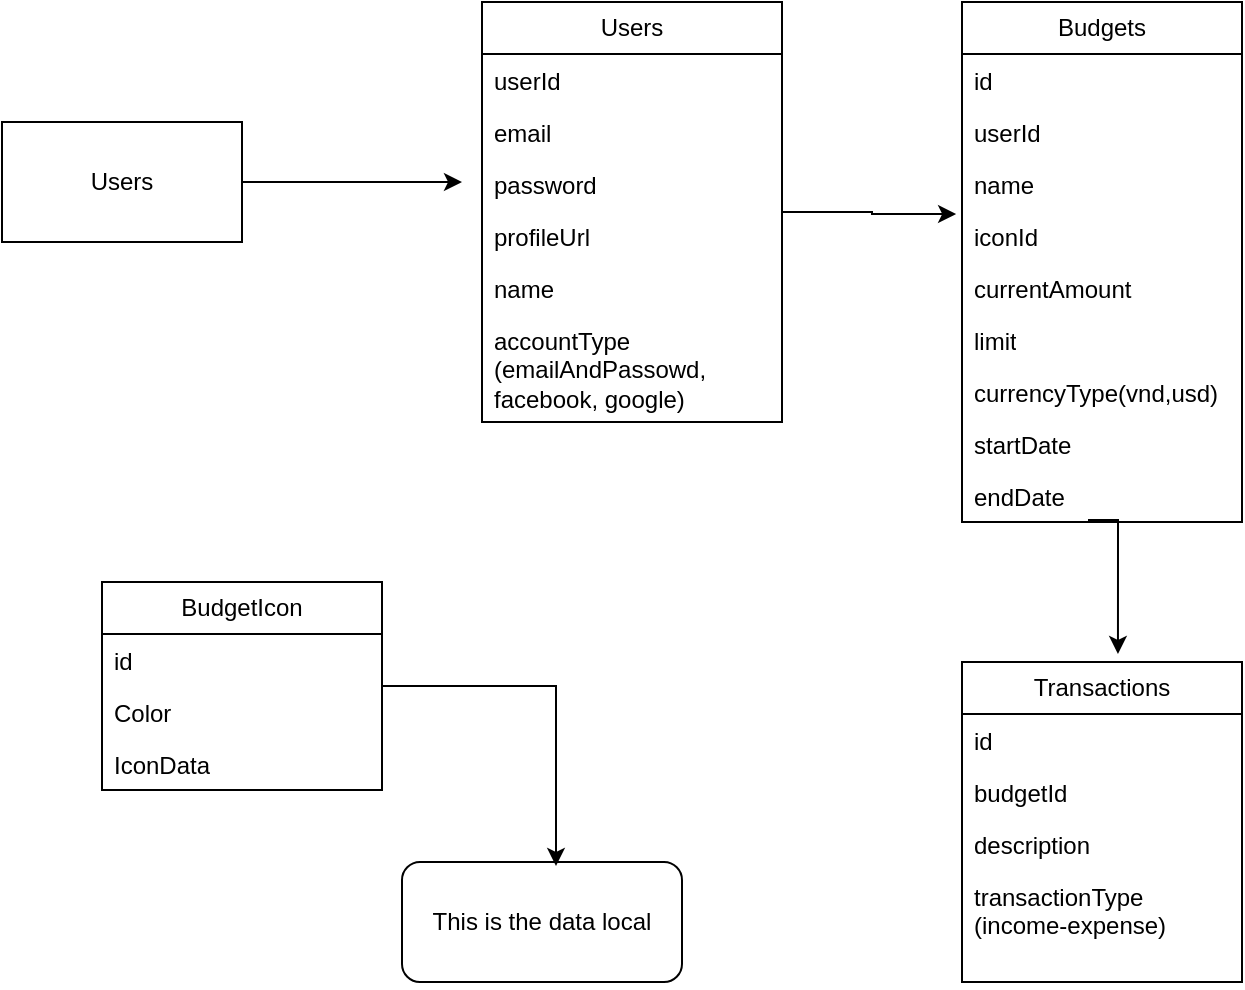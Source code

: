 <mxfile version="24.0.2" type="device">
  <diagram name="Page-1" id="Hpi-WGGuNqsCWZdkUorT">
    <mxGraphModel dx="1862" dy="693" grid="1" gridSize="10" guides="1" tooltips="1" connect="1" arrows="1" fold="1" page="1" pageScale="1" pageWidth="850" pageHeight="1100" math="0" shadow="0">
      <root>
        <mxCell id="0" />
        <mxCell id="1" parent="0" />
        <mxCell id="L3erignEHI4VoTAozr4C-4" value="" style="edgeStyle=orthogonalEdgeStyle;rounded=0;orthogonalLoop=1;jettySize=auto;html=1;" parent="1" source="L3erignEHI4VoTAozr4C-1" edge="1">
          <mxGeometry relative="1" as="geometry">
            <mxPoint x="200" y="120" as="targetPoint" />
          </mxGeometry>
        </mxCell>
        <mxCell id="L3erignEHI4VoTAozr4C-1" value="Users" style="rounded=0;whiteSpace=wrap;html=1;" parent="1" vertex="1">
          <mxGeometry x="-30" y="90" width="120" height="60" as="geometry" />
        </mxCell>
        <mxCell id="L3erignEHI4VoTAozr4C-19" style="edgeStyle=orthogonalEdgeStyle;rounded=0;orthogonalLoop=1;jettySize=auto;html=1;entryX=-0.021;entryY=0.077;entryDx=0;entryDy=0;entryPerimeter=0;" parent="1" source="L3erignEHI4VoTAozr4C-8" edge="1" target="L3erignEHI4VoTAozr4C-24">
          <mxGeometry relative="1" as="geometry">
            <mxPoint x="440" y="130" as="targetPoint" />
          </mxGeometry>
        </mxCell>
        <mxCell id="L3erignEHI4VoTAozr4C-8" value="Users" style="swimlane;fontStyle=0;childLayout=stackLayout;horizontal=1;startSize=26;fillColor=none;horizontalStack=0;resizeParent=1;resizeParentMax=0;resizeLast=0;collapsible=1;marginBottom=0;whiteSpace=wrap;html=1;" parent="1" vertex="1">
          <mxGeometry x="210" y="30" width="150" height="210" as="geometry" />
        </mxCell>
        <mxCell id="L3erignEHI4VoTAozr4C-9" value="userId" style="text;strokeColor=none;fillColor=none;align=left;verticalAlign=top;spacingLeft=4;spacingRight=4;overflow=hidden;rotatable=0;points=[[0,0.5],[1,0.5]];portConstraint=eastwest;whiteSpace=wrap;html=1;" parent="L3erignEHI4VoTAozr4C-8" vertex="1">
          <mxGeometry y="26" width="150" height="26" as="geometry" />
        </mxCell>
        <mxCell id="L3erignEHI4VoTAozr4C-10" value="email" style="text;strokeColor=none;fillColor=none;align=left;verticalAlign=top;spacingLeft=4;spacingRight=4;overflow=hidden;rotatable=0;points=[[0,0.5],[1,0.5]];portConstraint=eastwest;whiteSpace=wrap;html=1;" parent="L3erignEHI4VoTAozr4C-8" vertex="1">
          <mxGeometry y="52" width="150" height="26" as="geometry" />
        </mxCell>
        <mxCell id="L3erignEHI4VoTAozr4C-11" value="password" style="text;strokeColor=none;fillColor=none;align=left;verticalAlign=top;spacingLeft=4;spacingRight=4;overflow=hidden;rotatable=0;points=[[0,0.5],[1,0.5]];portConstraint=eastwest;whiteSpace=wrap;html=1;" parent="L3erignEHI4VoTAozr4C-8" vertex="1">
          <mxGeometry y="78" width="150" height="26" as="geometry" />
        </mxCell>
        <mxCell id="L3erignEHI4VoTAozr4C-16" value="profileUrl" style="text;strokeColor=none;fillColor=none;align=left;verticalAlign=top;spacingLeft=4;spacingRight=4;overflow=hidden;rotatable=0;points=[[0,0.5],[1,0.5]];portConstraint=eastwest;whiteSpace=wrap;html=1;" parent="L3erignEHI4VoTAozr4C-8" vertex="1">
          <mxGeometry y="104" width="150" height="26" as="geometry" />
        </mxCell>
        <mxCell id="L3erignEHI4VoTAozr4C-17" value="name" style="text;strokeColor=none;fillColor=none;align=left;verticalAlign=top;spacingLeft=4;spacingRight=4;overflow=hidden;rotatable=0;points=[[0,0.5],[1,0.5]];portConstraint=eastwest;whiteSpace=wrap;html=1;" parent="L3erignEHI4VoTAozr4C-8" vertex="1">
          <mxGeometry y="130" width="150" height="26" as="geometry" />
        </mxCell>
        <mxCell id="L3erignEHI4VoTAozr4C-44" value="accountType (emailAndPassowd, facebook, google)" style="text;strokeColor=none;fillColor=none;align=left;verticalAlign=top;spacingLeft=4;spacingRight=4;overflow=hidden;rotatable=0;points=[[0,0.5],[1,0.5]];portConstraint=eastwest;whiteSpace=wrap;html=1;" parent="L3erignEHI4VoTAozr4C-8" vertex="1">
          <mxGeometry y="156" width="150" height="54" as="geometry" />
        </mxCell>
        <mxCell id="L3erignEHI4VoTAozr4C-12" value="BudgetIcon" style="swimlane;fontStyle=0;childLayout=stackLayout;horizontal=1;startSize=26;fillColor=none;horizontalStack=0;resizeParent=1;resizeParentMax=0;resizeLast=0;collapsible=1;marginBottom=0;whiteSpace=wrap;html=1;" parent="1" vertex="1">
          <mxGeometry x="20" y="320" width="140" height="104" as="geometry" />
        </mxCell>
        <mxCell id="L3erignEHI4VoTAozr4C-13" value="id" style="text;strokeColor=none;fillColor=none;align=left;verticalAlign=top;spacingLeft=4;spacingRight=4;overflow=hidden;rotatable=0;points=[[0,0.5],[1,0.5]];portConstraint=eastwest;whiteSpace=wrap;html=1;" parent="L3erignEHI4VoTAozr4C-12" vertex="1">
          <mxGeometry y="26" width="140" height="26" as="geometry" />
        </mxCell>
        <mxCell id="L3erignEHI4VoTAozr4C-14" value="Color" style="text;strokeColor=none;fillColor=none;align=left;verticalAlign=top;spacingLeft=4;spacingRight=4;overflow=hidden;rotatable=0;points=[[0,0.5],[1,0.5]];portConstraint=eastwest;whiteSpace=wrap;html=1;" parent="L3erignEHI4VoTAozr4C-12" vertex="1">
          <mxGeometry y="52" width="140" height="26" as="geometry" />
        </mxCell>
        <mxCell id="L3erignEHI4VoTAozr4C-15" value="IconData" style="text;strokeColor=none;fillColor=none;align=left;verticalAlign=top;spacingLeft=4;spacingRight=4;overflow=hidden;rotatable=0;points=[[0,0.5],[1,0.5]];portConstraint=eastwest;whiteSpace=wrap;html=1;" parent="L3erignEHI4VoTAozr4C-12" vertex="1">
          <mxGeometry y="78" width="140" height="26" as="geometry" />
        </mxCell>
        <mxCell id="L3erignEHI4VoTAozr4C-20" value="Budgets" style="swimlane;fontStyle=0;childLayout=stackLayout;horizontal=1;startSize=26;fillColor=none;horizontalStack=0;resizeParent=1;resizeParentMax=0;resizeLast=0;collapsible=1;marginBottom=0;whiteSpace=wrap;html=1;" parent="1" vertex="1">
          <mxGeometry x="450" y="30" width="140" height="260" as="geometry" />
        </mxCell>
        <mxCell id="L3erignEHI4VoTAozr4C-21" value="id" style="text;strokeColor=none;fillColor=none;align=left;verticalAlign=top;spacingLeft=4;spacingRight=4;overflow=hidden;rotatable=0;points=[[0,0.5],[1,0.5]];portConstraint=eastwest;whiteSpace=wrap;html=1;" parent="L3erignEHI4VoTAozr4C-20" vertex="1">
          <mxGeometry y="26" width="140" height="26" as="geometry" />
        </mxCell>
        <mxCell id="L3erignEHI4VoTAozr4C-22" value="userId" style="text;strokeColor=none;fillColor=none;align=left;verticalAlign=top;spacingLeft=4;spacingRight=4;overflow=hidden;rotatable=0;points=[[0,0.5],[1,0.5]];portConstraint=eastwest;whiteSpace=wrap;html=1;" parent="L3erignEHI4VoTAozr4C-20" vertex="1">
          <mxGeometry y="52" width="140" height="26" as="geometry" />
        </mxCell>
        <mxCell id="L3erignEHI4VoTAozr4C-23" value="name" style="text;strokeColor=none;fillColor=none;align=left;verticalAlign=top;spacingLeft=4;spacingRight=4;overflow=hidden;rotatable=0;points=[[0,0.5],[1,0.5]];portConstraint=eastwest;whiteSpace=wrap;html=1;" parent="L3erignEHI4VoTAozr4C-20" vertex="1">
          <mxGeometry y="78" width="140" height="26" as="geometry" />
        </mxCell>
        <mxCell id="L3erignEHI4VoTAozr4C-24" value="iconId" style="text;strokeColor=none;fillColor=none;align=left;verticalAlign=top;spacingLeft=4;spacingRight=4;overflow=hidden;rotatable=0;points=[[0,0.5],[1,0.5]];portConstraint=eastwest;whiteSpace=wrap;html=1;" parent="L3erignEHI4VoTAozr4C-20" vertex="1">
          <mxGeometry y="104" width="140" height="26" as="geometry" />
        </mxCell>
        <mxCell id="L3erignEHI4VoTAozr4C-25" value="currentAmount" style="text;strokeColor=none;fillColor=none;align=left;verticalAlign=top;spacingLeft=4;spacingRight=4;overflow=hidden;rotatable=0;points=[[0,0.5],[1,0.5]];portConstraint=eastwest;whiteSpace=wrap;html=1;" parent="L3erignEHI4VoTAozr4C-20" vertex="1">
          <mxGeometry y="130" width="140" height="26" as="geometry" />
        </mxCell>
        <mxCell id="L3erignEHI4VoTAozr4C-26" value="limit" style="text;strokeColor=none;fillColor=none;align=left;verticalAlign=top;spacingLeft=4;spacingRight=4;overflow=hidden;rotatable=0;points=[[0,0.5],[1,0.5]];portConstraint=eastwest;whiteSpace=wrap;html=1;" parent="L3erignEHI4VoTAozr4C-20" vertex="1">
          <mxGeometry y="156" width="140" height="26" as="geometry" />
        </mxCell>
        <mxCell id="L3erignEHI4VoTAozr4C-27" value="currencyType(vnd,usd)" style="text;strokeColor=none;fillColor=none;align=left;verticalAlign=top;spacingLeft=4;spacingRight=4;overflow=hidden;rotatable=0;points=[[0,0.5],[1,0.5]];portConstraint=eastwest;whiteSpace=wrap;html=1;" parent="L3erignEHI4VoTAozr4C-20" vertex="1">
          <mxGeometry y="182" width="140" height="26" as="geometry" />
        </mxCell>
        <mxCell id="_3zbUg9b5ExGlYV1t_-g-2" value="startDate" style="text;strokeColor=none;fillColor=none;align=left;verticalAlign=top;spacingLeft=4;spacingRight=4;overflow=hidden;rotatable=0;points=[[0,0.5],[1,0.5]];portConstraint=eastwest;whiteSpace=wrap;html=1;" vertex="1" parent="L3erignEHI4VoTAozr4C-20">
          <mxGeometry y="208" width="140" height="26" as="geometry" />
        </mxCell>
        <mxCell id="_3zbUg9b5ExGlYV1t_-g-3" value="endDate" style="text;strokeColor=none;fillColor=none;align=left;verticalAlign=top;spacingLeft=4;spacingRight=4;overflow=hidden;rotatable=0;points=[[0,0.5],[1,0.5]];portConstraint=eastwest;whiteSpace=wrap;html=1;" vertex="1" parent="L3erignEHI4VoTAozr4C-20">
          <mxGeometry y="234" width="140" height="26" as="geometry" />
        </mxCell>
        <mxCell id="L3erignEHI4VoTAozr4C-29" value="Transactions" style="swimlane;fontStyle=0;childLayout=stackLayout;horizontal=1;startSize=26;fillColor=none;horizontalStack=0;resizeParent=1;resizeParentMax=0;resizeLast=0;collapsible=1;marginBottom=0;whiteSpace=wrap;html=1;" parent="1" vertex="1">
          <mxGeometry x="450" y="360" width="140" height="160" as="geometry" />
        </mxCell>
        <mxCell id="L3erignEHI4VoTAozr4C-30" value="id" style="text;strokeColor=none;fillColor=none;align=left;verticalAlign=top;spacingLeft=4;spacingRight=4;overflow=hidden;rotatable=0;points=[[0,0.5],[1,0.5]];portConstraint=eastwest;whiteSpace=wrap;html=1;" parent="L3erignEHI4VoTAozr4C-29" vertex="1">
          <mxGeometry y="26" width="140" height="26" as="geometry" />
        </mxCell>
        <mxCell id="L3erignEHI4VoTAozr4C-31" value="budgetId" style="text;strokeColor=none;fillColor=none;align=left;verticalAlign=top;spacingLeft=4;spacingRight=4;overflow=hidden;rotatable=0;points=[[0,0.5],[1,0.5]];portConstraint=eastwest;whiteSpace=wrap;html=1;" parent="L3erignEHI4VoTAozr4C-29" vertex="1">
          <mxGeometry y="52" width="140" height="26" as="geometry" />
        </mxCell>
        <mxCell id="L3erignEHI4VoTAozr4C-32" value="description" style="text;strokeColor=none;fillColor=none;align=left;verticalAlign=top;spacingLeft=4;spacingRight=4;overflow=hidden;rotatable=0;points=[[0,0.5],[1,0.5]];portConstraint=eastwest;whiteSpace=wrap;html=1;" parent="L3erignEHI4VoTAozr4C-29" vertex="1">
          <mxGeometry y="78" width="140" height="26" as="geometry" />
        </mxCell>
        <mxCell id="L3erignEHI4VoTAozr4C-34" value="transactionType (income-expense)" style="text;strokeColor=none;fillColor=none;align=left;verticalAlign=top;spacingLeft=4;spacingRight=4;overflow=hidden;rotatable=0;points=[[0,0.5],[1,0.5]];portConstraint=eastwest;whiteSpace=wrap;html=1;" parent="L3erignEHI4VoTAozr4C-29" vertex="1">
          <mxGeometry y="104" width="140" height="56" as="geometry" />
        </mxCell>
        <mxCell id="_3zbUg9b5ExGlYV1t_-g-4" style="edgeStyle=orthogonalEdgeStyle;rounded=0;orthogonalLoop=1;jettySize=auto;html=1;entryX=0.557;entryY=-0.025;entryDx=0;entryDy=0;entryPerimeter=0;exitX=0.45;exitY=0.962;exitDx=0;exitDy=0;exitPerimeter=0;" edge="1" parent="1" source="_3zbUg9b5ExGlYV1t_-g-3" target="L3erignEHI4VoTAozr4C-29">
          <mxGeometry relative="1" as="geometry">
            <Array as="points">
              <mxPoint x="528" y="289" />
            </Array>
          </mxGeometry>
        </mxCell>
        <mxCell id="_3zbUg9b5ExGlYV1t_-g-6" value="This is the data local" style="rounded=1;whiteSpace=wrap;html=1;" vertex="1" parent="1">
          <mxGeometry x="170" y="460" width="140" height="60" as="geometry" />
        </mxCell>
        <mxCell id="_3zbUg9b5ExGlYV1t_-g-7" style="edgeStyle=orthogonalEdgeStyle;rounded=0;orthogonalLoop=1;jettySize=auto;html=1;entryX=0.55;entryY=0.033;entryDx=0;entryDy=0;entryPerimeter=0;" edge="1" parent="1" source="L3erignEHI4VoTAozr4C-12" target="_3zbUg9b5ExGlYV1t_-g-6">
          <mxGeometry relative="1" as="geometry" />
        </mxCell>
      </root>
    </mxGraphModel>
  </diagram>
</mxfile>
